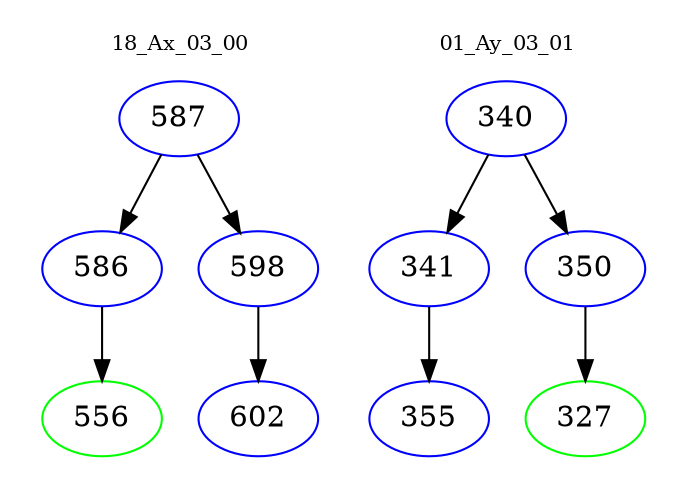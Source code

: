digraph{
subgraph cluster_0 {
color = white
label = "18_Ax_03_00";
fontsize=10;
T0_587 [label="587", color="blue"]
T0_587 -> T0_586 [color="black"]
T0_586 [label="586", color="blue"]
T0_586 -> T0_556 [color="black"]
T0_556 [label="556", color="green"]
T0_587 -> T0_598 [color="black"]
T0_598 [label="598", color="blue"]
T0_598 -> T0_602 [color="black"]
T0_602 [label="602", color="blue"]
}
subgraph cluster_1 {
color = white
label = "01_Ay_03_01";
fontsize=10;
T1_340 [label="340", color="blue"]
T1_340 -> T1_341 [color="black"]
T1_341 [label="341", color="blue"]
T1_341 -> T1_355 [color="black"]
T1_355 [label="355", color="blue"]
T1_340 -> T1_350 [color="black"]
T1_350 [label="350", color="blue"]
T1_350 -> T1_327 [color="black"]
T1_327 [label="327", color="green"]
}
}
